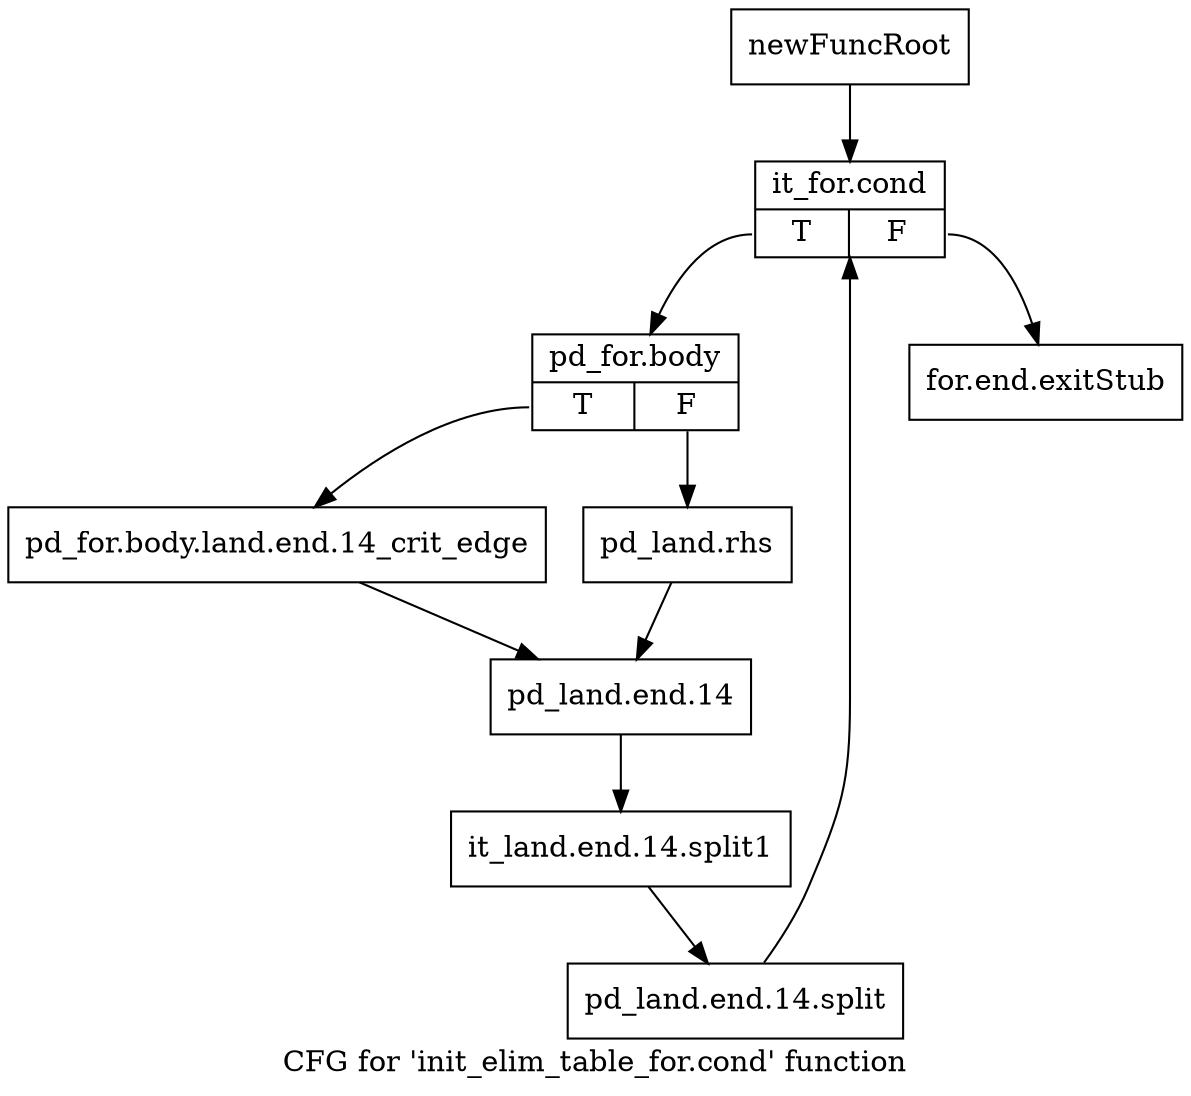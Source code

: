 digraph "CFG for 'init_elim_table_for.cond' function" {
	label="CFG for 'init_elim_table_for.cond' function";

	Node0xbde63e0 [shape=record,label="{newFuncRoot}"];
	Node0xbde63e0 -> Node0xbde6480;
	Node0xbde6430 [shape=record,label="{for.end.exitStub}"];
	Node0xbde6480 [shape=record,label="{it_for.cond|{<s0>T|<s1>F}}"];
	Node0xbde6480:s0 -> Node0xbde64d0;
	Node0xbde6480:s1 -> Node0xbde6430;
	Node0xbde64d0 [shape=record,label="{pd_for.body|{<s0>T|<s1>F}}"];
	Node0xbde64d0:s0 -> Node0xbde6570;
	Node0xbde64d0:s1 -> Node0xbde6520;
	Node0xbde6520 [shape=record,label="{pd_land.rhs}"];
	Node0xbde6520 -> Node0xbde65c0;
	Node0xbde6570 [shape=record,label="{pd_for.body.land.end.14_crit_edge}"];
	Node0xbde6570 -> Node0xbde65c0;
	Node0xbde65c0 [shape=record,label="{pd_land.end.14}"];
	Node0xbde65c0 -> Node0xfc583e0;
	Node0xfc583e0 [shape=record,label="{it_land.end.14.split1}"];
	Node0xfc583e0 -> Node0xfc4dd60;
	Node0xfc4dd60 [shape=record,label="{pd_land.end.14.split}"];
	Node0xfc4dd60 -> Node0xbde6480;
}
